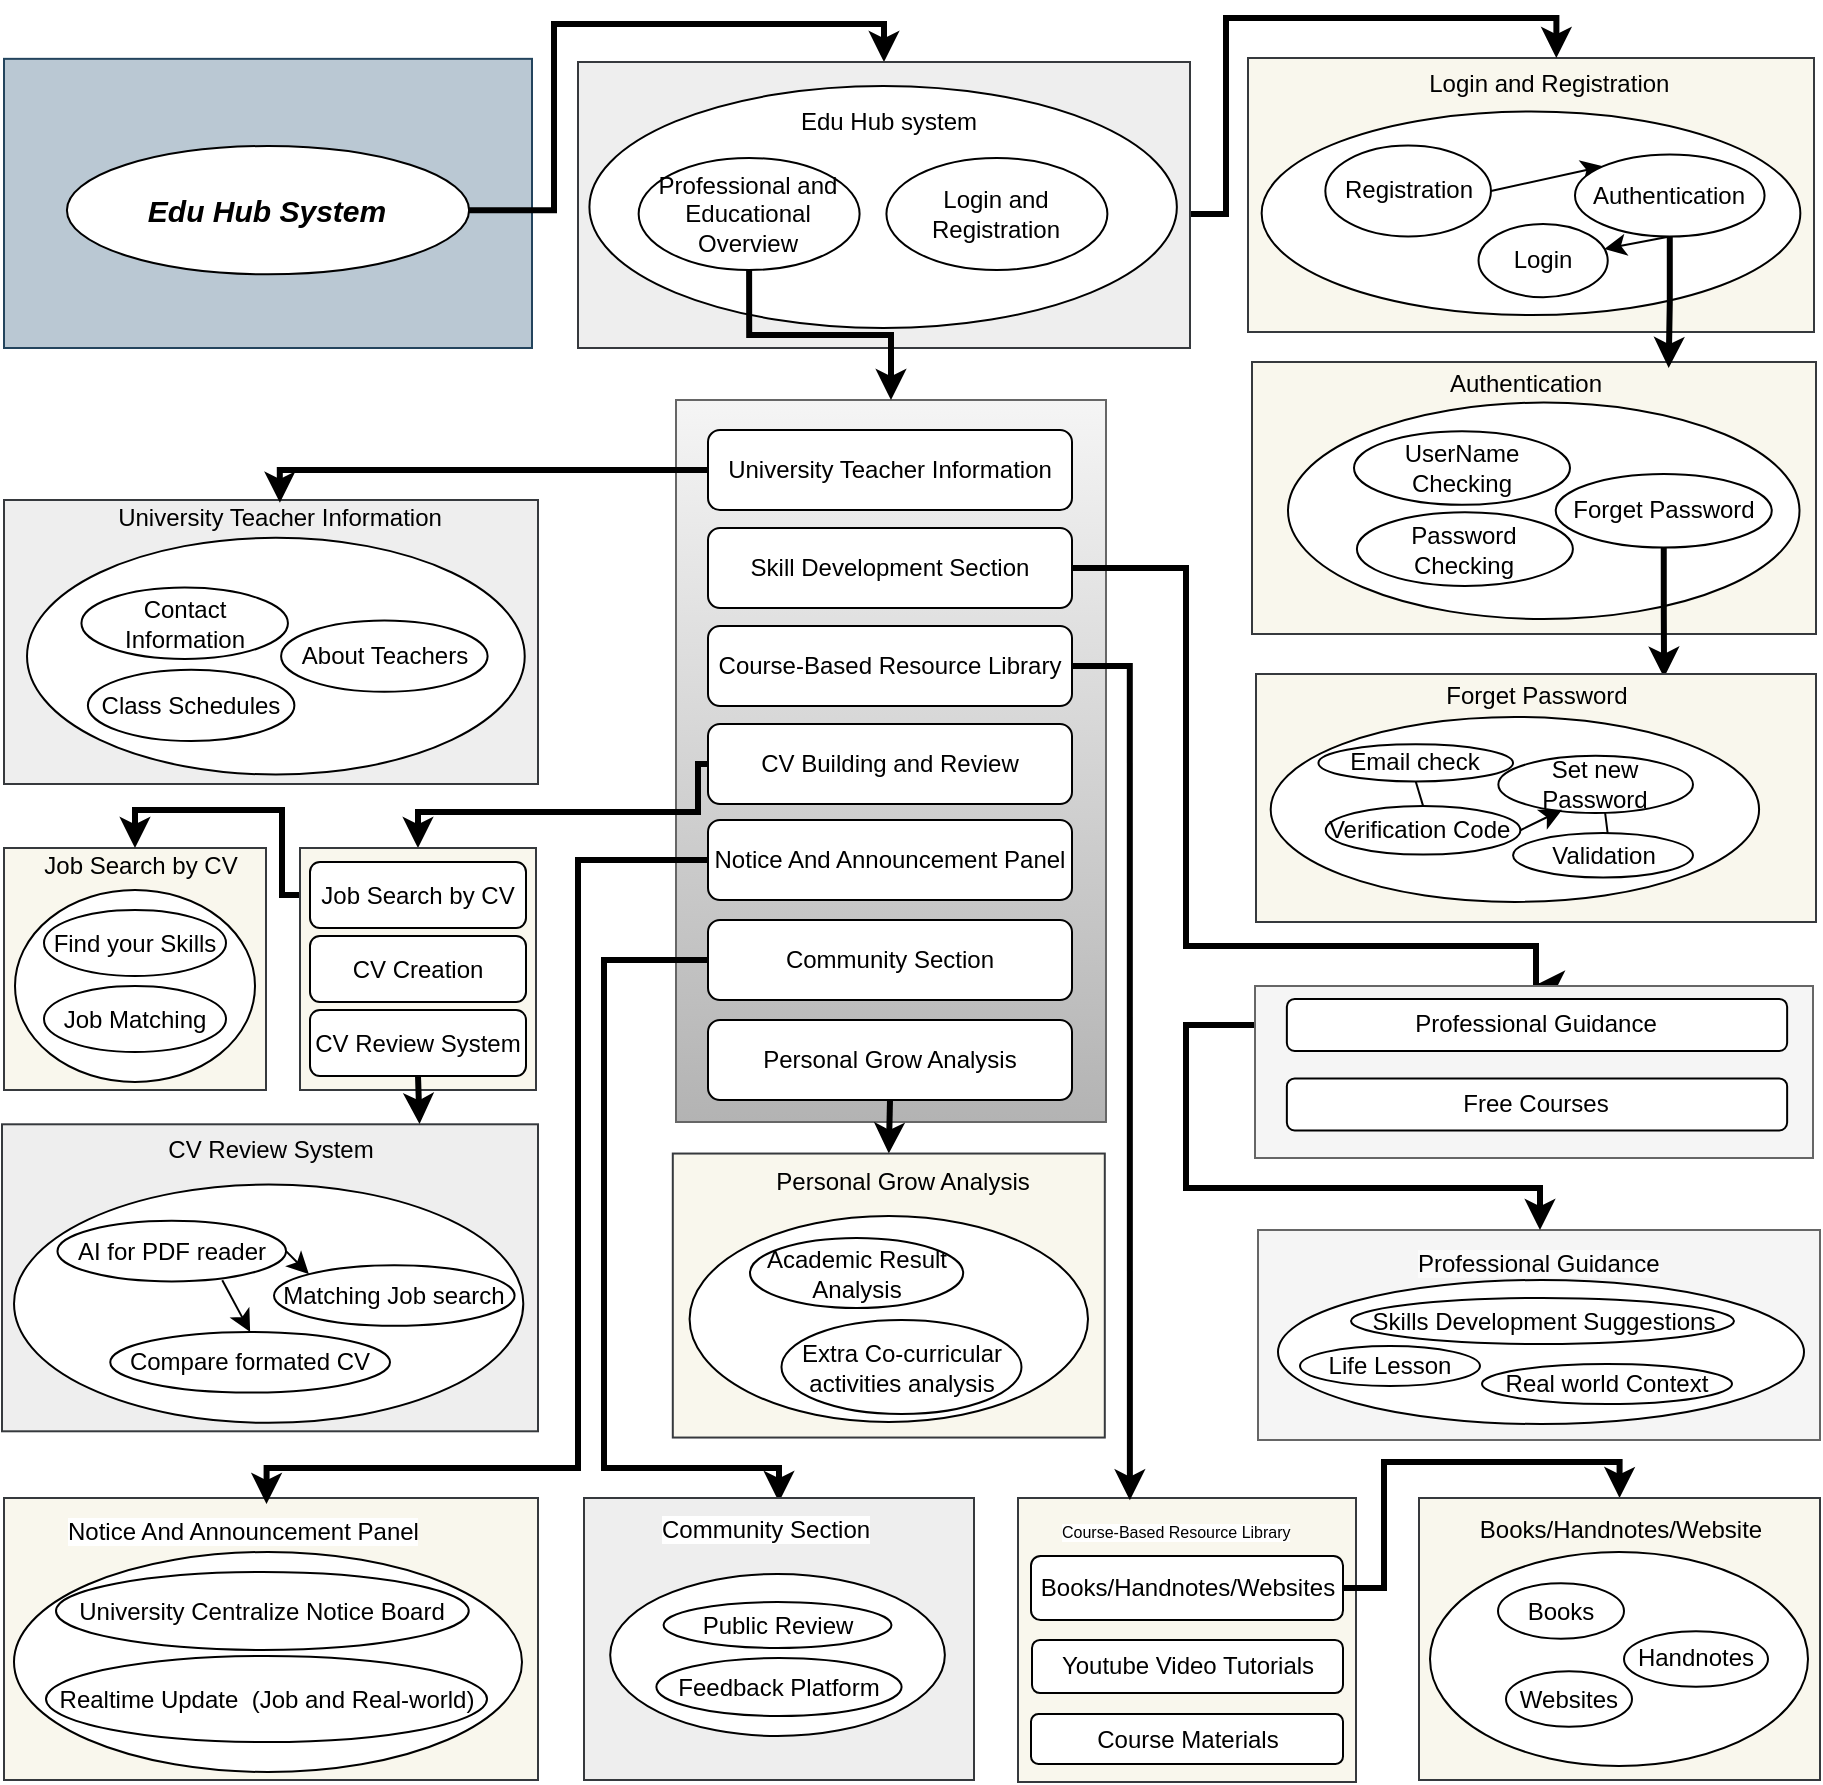 <mxfile version="26.1.0">
  <diagram name="Page-1" id="dIcrA_qB1EK9TaSI5K_2">
    <mxGraphModel dx="2927" dy="2299" grid="0" gridSize="10" guides="1" tooltips="1" connect="1" arrows="1" fold="1" page="1" pageScale="1" pageWidth="827" pageHeight="1169" math="0" shadow="0">
      <root>
        <mxCell id="0" />
        <mxCell id="1" parent="0" />
        <mxCell id="Bnf2NCZyDXiezHd9HjdY-45" value="" style="rounded=0;whiteSpace=wrap;html=1;fillColor=#f9f7ed;strokeColor=#36393d;" parent="1" vertex="1">
          <mxGeometry x="-450" y="494" width="267" height="141" as="geometry" />
        </mxCell>
        <mxCell id="Bnf2NCZyDXiezHd9HjdY-48" value="" style="ellipse;whiteSpace=wrap;html=1;" parent="1" vertex="1">
          <mxGeometry x="-445" y="521" width="254" height="110" as="geometry" />
        </mxCell>
        <mxCell id="Bnf2NCZyDXiezHd9HjdY-14" value="" style="group;fillColor=#eeeeee;strokeColor=#36393d;container=0;" parent="1" vertex="1" connectable="0">
          <mxGeometry x="-450" y="-5" width="267" height="142" as="geometry" />
        </mxCell>
        <mxCell id="UraL1NpnlC7Kskf86XwC-92" value="" style="group;fillColor=#f9f7ed;strokeColor=#36393d;" parent="1" vertex="1" connectable="0">
          <mxGeometry x="174" y="-74" width="282" height="136" as="geometry" />
        </mxCell>
        <mxCell id="UraL1NpnlC7Kskf86XwC-74" value="" style="ellipse;whiteSpace=wrap;html=1;" parent="UraL1NpnlC7Kskf86XwC-92" vertex="1">
          <mxGeometry x="18" y="20.287" width="255.75" height="108.199" as="geometry" />
        </mxCell>
        <mxCell id="UraL1NpnlC7Kskf86XwC-75" value="UserName Checking" style="ellipse;whiteSpace=wrap;html=1;" parent="UraL1NpnlC7Kskf86XwC-92" vertex="1">
          <mxGeometry x="51" y="34.564" width="108" height="36.818" as="geometry" />
        </mxCell>
        <mxCell id="UraL1NpnlC7Kskf86XwC-76" value="Password Checking" style="ellipse;whiteSpace=wrap;html=1;" parent="UraL1NpnlC7Kskf86XwC-92" vertex="1">
          <mxGeometry x="52.448" y="75.138" width="108" height="36.818" as="geometry" />
        </mxCell>
        <mxCell id="ZpZM58pf16F-QtEgvetO-86" style="edgeStyle=orthogonalEdgeStyle;rounded=0;orthogonalLoop=1;jettySize=auto;html=1;exitX=0.5;exitY=1;exitDx=0;exitDy=0;strokeWidth=3;" edge="1" parent="UraL1NpnlC7Kskf86XwC-92" source="UraL1NpnlC7Kskf86XwC-78">
          <mxGeometry relative="1" as="geometry">
            <mxPoint x="206.034" y="157.759" as="targetPoint" />
          </mxGeometry>
        </mxCell>
        <mxCell id="UraL1NpnlC7Kskf86XwC-78" value="Forget Password" style="ellipse;whiteSpace=wrap;html=1;" parent="UraL1NpnlC7Kskf86XwC-92" vertex="1">
          <mxGeometry x="151.875" y="55.978" width="108" height="36.818" as="geometry" />
        </mxCell>
        <mxCell id="UraL1NpnlC7Kskf86XwC-91" value="Authentication" style="text;html=1;align=center;verticalAlign=middle;whiteSpace=wrap;rounded=0;" parent="UraL1NpnlC7Kskf86XwC-92" vertex="1">
          <mxGeometry x="99.75" width="74.25" height="22.541" as="geometry" />
        </mxCell>
        <mxCell id="UraL1NpnlC7Kskf86XwC-93" value="" style="group;fillColor=#f9f7ed;strokeColor=#36393d;container=0;" parent="1" vertex="1" connectable="0">
          <mxGeometry x="176" y="82" width="280" height="124" as="geometry" />
        </mxCell>
        <mxCell id="Bnf2NCZyDXiezHd9HjdY-46" value="University Centralize Notice Board" style="ellipse;whiteSpace=wrap;html=1;" parent="1" vertex="1">
          <mxGeometry x="-424" y="531" width="206.37" height="39" as="geometry" />
        </mxCell>
        <mxCell id="Bnf2NCZyDXiezHd9HjdY-47" value="Realtime Update&amp;nbsp;&amp;nbsp;&lt;span style=&quot;background-color: transparent; color: light-dark(rgb(0, 0, 0), rgb(255, 255, 255));&quot;&gt;(Job and Real-world)&lt;/span&gt;" style="ellipse;whiteSpace=wrap;html=1;" parent="1" vertex="1">
          <mxGeometry x="-429" y="573" width="220.5" height="43" as="geometry" />
        </mxCell>
        <mxCell id="ZpZM58pf16F-QtEgvetO-7" value="" style="group" vertex="1" connectable="0" parent="1">
          <mxGeometry x="-450" y="-241" width="264" height="160" as="geometry" />
        </mxCell>
        <mxCell id="Bnf2NCZyDXiezHd9HjdY-31" value="" style="rounded=0;whiteSpace=wrap;html=1;fillColor=#bac8d3;strokeColor=#23445d;" parent="ZpZM58pf16F-QtEgvetO-7" vertex="1">
          <mxGeometry y="15.422" width="264" height="144.578" as="geometry" />
        </mxCell>
        <mxCell id="Bnf2NCZyDXiezHd9HjdY-32" value="&lt;font style=&quot;font-size: 15px;&quot;&gt;&lt;b&gt;&lt;i&gt;Edu Hub System&lt;/i&gt;&lt;/b&gt;&lt;/font&gt;" style="ellipse;whiteSpace=wrap;html=1;" parent="ZpZM58pf16F-QtEgvetO-7" vertex="1">
          <mxGeometry x="31.458" y="59.0" width="201.084" height="64.16" as="geometry" />
        </mxCell>
        <mxCell id="ZpZM58pf16F-QtEgvetO-23" value="" style="rounded=0;whiteSpace=wrap;html=1;fillColor=#f9f7ed;strokeColor=#36393d;" vertex="1" parent="1">
          <mxGeometry x="-450" y="169" width="131" height="121" as="geometry" />
        </mxCell>
        <mxCell id="ZpZM58pf16F-QtEgvetO-24" value="" style="ellipse;whiteSpace=wrap;html=1;" vertex="1" parent="1">
          <mxGeometry x="-444.5" y="190" width="120" height="96" as="geometry" />
        </mxCell>
        <mxCell id="ZpZM58pf16F-QtEgvetO-25" value="Job Search by CV" style="text;html=1;align=center;verticalAlign=middle;resizable=0;points=[];autosize=1;strokeColor=none;fillColor=none;" vertex="1" parent="1">
          <mxGeometry x="-439.5" y="165" width="115" height="26" as="geometry" />
        </mxCell>
        <mxCell id="ZpZM58pf16F-QtEgvetO-27" style="edgeStyle=orthogonalEdgeStyle;rounded=0;orthogonalLoop=1;jettySize=auto;html=1;exitX=0;exitY=0.5;exitDx=0;exitDy=0;entryX=0.5;entryY=0;entryDx=0;entryDy=0;strokeWidth=3;" edge="1" parent="1" source="UraL1NpnlC7Kskf86XwC-65" target="ZpZM58pf16F-QtEgvetO-23">
          <mxGeometry relative="1" as="geometry">
            <Array as="points">
              <mxPoint x="-311" y="193" />
              <mxPoint x="-311" y="150" />
              <mxPoint x="-384" y="150" />
            </Array>
          </mxGeometry>
        </mxCell>
        <mxCell id="ZpZM58pf16F-QtEgvetO-30" value="Find your Skills" style="ellipse;whiteSpace=wrap;html=1;" vertex="1" parent="1">
          <mxGeometry x="-430" y="200" width="91" height="33" as="geometry" />
        </mxCell>
        <mxCell id="ZpZM58pf16F-QtEgvetO-31" value="Job Matching" style="ellipse;whiteSpace=wrap;html=1;" vertex="1" parent="1">
          <mxGeometry x="-430" y="238" width="91" height="33" as="geometry" />
        </mxCell>
        <mxCell id="ZpZM58pf16F-QtEgvetO-33" value="&lt;span style=&quot;color: rgb(0, 0, 0); font-family: Helvetica; font-size: 12px; font-style: normal; font-variant-ligatures: normal; font-variant-caps: normal; font-weight: 400; letter-spacing: normal; orphans: 2; text-align: center; text-indent: 0px; text-transform: none; widows: 2; word-spacing: 0px; -webkit-text-stroke-width: 0px; white-space: normal; background-color: rgb(255, 255, 255); text-decoration-thickness: initial; text-decoration-style: initial; text-decoration-color: initial; display: inline !important; float: none;&quot;&gt;Notice And Announcement Panel&lt;/span&gt;" style="text;whiteSpace=wrap;html=1;" vertex="1" parent="1">
          <mxGeometry x="-420.246" y="496.998" width="203" height="36" as="geometry" />
        </mxCell>
        <mxCell id="UraL1NpnlC7Kskf86XwC-6" value="" style="rounded=0;whiteSpace=wrap;html=1;fillColor=#f5f5f5;strokeColor=#666666;gradientColor=#b3b3b3;" parent="1" vertex="1">
          <mxGeometry x="-114" y="-55" width="215" height="361" as="geometry" />
        </mxCell>
        <mxCell id="UraL1NpnlC7Kskf86XwC-8" value="University Teacher Information" style="rounded=1;whiteSpace=wrap;html=1;" parent="1" vertex="1">
          <mxGeometry x="-98" y="-40" width="182" height="40" as="geometry" />
        </mxCell>
        <mxCell id="ZpZM58pf16F-QtEgvetO-67" style="edgeStyle=orthogonalEdgeStyle;rounded=0;orthogonalLoop=1;jettySize=auto;html=1;exitX=1;exitY=0.5;exitDx=0;exitDy=0;entryX=0.5;entryY=0;entryDx=0;entryDy=0;strokeWidth=3;" edge="1" parent="1" source="UraL1NpnlC7Kskf86XwC-9" target="Bnf2NCZyDXiezHd9HjdY-34">
          <mxGeometry relative="1" as="geometry">
            <Array as="points">
              <mxPoint x="141" y="29" />
              <mxPoint x="141" y="218" />
              <mxPoint x="316" y="218" />
            </Array>
          </mxGeometry>
        </mxCell>
        <mxCell id="UraL1NpnlC7Kskf86XwC-9" value="Skill Development Section" style="rounded=1;whiteSpace=wrap;html=1;" parent="1" vertex="1">
          <mxGeometry x="-98" y="9" width="182" height="40" as="geometry" />
        </mxCell>
        <mxCell id="UraL1NpnlC7Kskf86XwC-10" value="Course-Based Resource Library" style="rounded=1;whiteSpace=wrap;html=1;" parent="1" vertex="1">
          <mxGeometry x="-98" y="58" width="182" height="40" as="geometry" />
        </mxCell>
        <mxCell id="UraL1NpnlC7Kskf86XwC-11" value="CV Building and Review" style="rounded=1;whiteSpace=wrap;html=1;" parent="1" vertex="1">
          <mxGeometry x="-98" y="107" width="182" height="40" as="geometry" />
        </mxCell>
        <mxCell id="UraL1NpnlC7Kskf86XwC-13" value="Notice And Announcement Panel" style="rounded=1;whiteSpace=wrap;html=1;" parent="1" vertex="1">
          <mxGeometry x="-98" y="155" width="182" height="40" as="geometry" />
        </mxCell>
        <mxCell id="ZpZM58pf16F-QtEgvetO-50" style="edgeStyle=orthogonalEdgeStyle;rounded=0;orthogonalLoop=1;jettySize=auto;html=1;exitX=0.5;exitY=1;exitDx=0;exitDy=0;entryX=0.5;entryY=0;entryDx=0;entryDy=0;strokeWidth=3;" edge="1" parent="1" source="UraL1NpnlC7Kskf86XwC-68" target="Bnf2NCZyDXiezHd9HjdY-51">
          <mxGeometry relative="1" as="geometry" />
        </mxCell>
        <mxCell id="UraL1NpnlC7Kskf86XwC-68" value="Personal Grow Analysis" style="rounded=1;whiteSpace=wrap;html=1;" parent="1" vertex="1">
          <mxGeometry x="-98.0" y="255" width="182" height="40" as="geometry" />
        </mxCell>
        <mxCell id="ZpZM58pf16F-QtEgvetO-46" style="edgeStyle=orthogonalEdgeStyle;rounded=0;orthogonalLoop=1;jettySize=auto;html=1;exitX=0;exitY=0.5;exitDx=0;exitDy=0;entryX=0.5;entryY=0;entryDx=0;entryDy=0;strokeWidth=3;" edge="1" parent="1" source="ZpZM58pf16F-QtEgvetO-36" target="ZpZM58pf16F-QtEgvetO-42">
          <mxGeometry relative="1" as="geometry">
            <Array as="points">
              <mxPoint x="-150" y="225" />
              <mxPoint x="-150" y="479" />
              <mxPoint x="-63" y="479" />
            </Array>
          </mxGeometry>
        </mxCell>
        <mxCell id="ZpZM58pf16F-QtEgvetO-36" value="Community Section" style="rounded=1;whiteSpace=wrap;html=1;" vertex="1" parent="1">
          <mxGeometry x="-98.0" y="205" width="182" height="40" as="geometry" />
        </mxCell>
        <mxCell id="ZpZM58pf16F-QtEgvetO-44" value="" style="group;fillColor=#eeeeee;strokeColor=#36393d;container=0;" vertex="1" connectable="0" parent="1">
          <mxGeometry x="-160" y="494" width="195" height="141" as="geometry" />
        </mxCell>
        <mxCell id="ZpZM58pf16F-QtEgvetO-35" style="edgeStyle=orthogonalEdgeStyle;rounded=0;orthogonalLoop=1;jettySize=auto;html=1;exitX=0;exitY=0.5;exitDx=0;exitDy=0;entryX=0.5;entryY=0;entryDx=0;entryDy=0;strokeWidth=3;" edge="1" parent="1" source="UraL1NpnlC7Kskf86XwC-13" target="ZpZM58pf16F-QtEgvetO-33">
          <mxGeometry relative="1" as="geometry">
            <Array as="points">
              <mxPoint x="-163" y="175" />
              <mxPoint x="-163" y="479" />
              <mxPoint x="-319" y="479" />
            </Array>
          </mxGeometry>
        </mxCell>
        <mxCell id="ZpZM58pf16F-QtEgvetO-18" style="edgeStyle=orthogonalEdgeStyle;rounded=0;orthogonalLoop=1;jettySize=auto;html=1;exitX=0;exitY=0.5;exitDx=0;exitDy=0;entryX=0.5;entryY=0;entryDx=0;entryDy=0;strokeWidth=3;" edge="1" parent="1" source="UraL1NpnlC7Kskf86XwC-11" target="Bnf2NCZyDXiezHd9HjdY-41">
          <mxGeometry relative="1" as="geometry">
            <Array as="points">
              <mxPoint x="-103" y="127" />
              <mxPoint x="-103" y="151" />
              <mxPoint x="-243" y="151" />
            </Array>
          </mxGeometry>
        </mxCell>
        <mxCell id="Bnf2NCZyDXiezHd9HjdY-38" value="" style="rounded=0;whiteSpace=wrap;html=1;fillColor=#f9f7ed;strokeColor=#36393d;" parent="1" vertex="1">
          <mxGeometry x="57" y="494" width="169" height="142" as="geometry" />
        </mxCell>
        <mxCell id="ZpZM58pf16F-QtEgvetO-77" style="edgeStyle=orthogonalEdgeStyle;rounded=0;orthogonalLoop=1;jettySize=auto;html=1;exitX=1;exitY=0.5;exitDx=0;exitDy=0;entryX=0.5;entryY=0;entryDx=0;entryDy=0;strokeWidth=3;" edge="1" parent="1" source="UraL1NpnlC7Kskf86XwC-59" target="ZpZM58pf16F-QtEgvetO-69">
          <mxGeometry relative="1" as="geometry">
            <Array as="points">
              <mxPoint x="240" y="539" />
              <mxPoint x="240" y="476" />
              <mxPoint x="358" y="476" />
            </Array>
          </mxGeometry>
        </mxCell>
        <mxCell id="UraL1NpnlC7Kskf86XwC-59" value="Books/Handnotes/Websites" style="rounded=1;whiteSpace=wrap;html=1;" parent="1" vertex="1">
          <mxGeometry x="63.5" y="523" width="156" height="32" as="geometry" />
        </mxCell>
        <mxCell id="UraL1NpnlC7Kskf86XwC-60" value="Youtube Video Tutorials" style="rounded=1;whiteSpace=wrap;html=1;" parent="1" vertex="1">
          <mxGeometry x="64" y="565" width="155.5" height="26.5" as="geometry" />
        </mxCell>
        <mxCell id="UraL1NpnlC7Kskf86XwC-61" value="Course Materials" style="rounded=1;whiteSpace=wrap;html=1;" parent="1" vertex="1">
          <mxGeometry x="63.5" y="602" width="156" height="25" as="geometry" />
        </mxCell>
        <mxCell id="Bnf2NCZyDXiezHd9HjdY-29" style="edgeStyle=orthogonalEdgeStyle;rounded=0;orthogonalLoop=1;jettySize=auto;html=1;entryX=0.5;entryY=0;entryDx=0;entryDy=0;strokeWidth=3;" parent="1" source="UraL1NpnlC7Kskf86XwC-8" target="Bnf2NCZyDXiezHd9HjdY-18" edge="1">
          <mxGeometry relative="1" as="geometry">
            <Array as="points">
              <mxPoint x="-312" y="-20" />
            </Array>
          </mxGeometry>
        </mxCell>
        <mxCell id="ZpZM58pf16F-QtEgvetO-53" value="&lt;span style=&quot;color: rgb(0, 0, 0); font-family: Helvetica; font-style: normal; font-variant-ligatures: normal; font-variant-caps: normal; font-weight: 400; letter-spacing: normal; orphans: 2; text-align: center; text-indent: 0px; text-transform: none; widows: 2; word-spacing: 0px; -webkit-text-stroke-width: 0px; white-space: normal; background-color: rgb(255, 255, 255); text-decoration-thickness: initial; text-decoration-style: initial; text-decoration-color: initial; float: none; display: inline !important;&quot;&gt;Course-Based Resource Library&lt;/span&gt;" style="text;whiteSpace=wrap;html=1;fontSize=8;" vertex="1" parent="1">
          <mxGeometry x="77" y="500" width="133.5" height="23" as="geometry" />
        </mxCell>
        <mxCell id="ZpZM58pf16F-QtEgvetO-59" style="edgeStyle=orthogonalEdgeStyle;rounded=0;orthogonalLoop=1;jettySize=auto;html=1;exitX=1;exitY=0.5;exitDx=0;exitDy=0;entryX=0.331;entryY=0.008;entryDx=0;entryDy=0;entryPerimeter=0;strokeWidth=3;" edge="1" parent="1" source="UraL1NpnlC7Kskf86XwC-10" target="Bnf2NCZyDXiezHd9HjdY-38">
          <mxGeometry relative="1" as="geometry" />
        </mxCell>
        <mxCell id="ZpZM58pf16F-QtEgvetO-61" value="" style="group;fillColor=#f9f7ed;strokeColor=#36393d;container=0;" vertex="1" connectable="0" parent="1">
          <mxGeometry x="172" y="-226" width="283" height="137" as="geometry" />
        </mxCell>
        <mxCell id="ZpZM58pf16F-QtEgvetO-66" style="edgeStyle=orthogonalEdgeStyle;rounded=0;orthogonalLoop=1;jettySize=auto;html=1;exitX=1;exitY=0.5;exitDx=0;exitDy=0;entryX=0.5;entryY=0;entryDx=0;entryDy=0;strokeWidth=3;" edge="1" parent="1" source="Bnf2NCZyDXiezHd9HjdY-32" target="UraL1NpnlC7Kskf86XwC-1">
          <mxGeometry relative="1" as="geometry">
            <Array as="points">
              <mxPoint x="-175" y="-150" />
              <mxPoint x="-175" y="-243" />
              <mxPoint x="-10" y="-243" />
            </Array>
          </mxGeometry>
        </mxCell>
        <mxCell id="ZpZM58pf16F-QtEgvetO-68" value="" style="rounded=0;whiteSpace=wrap;html=1;fillColor=#f5f5f5;strokeColor=#666666;fontColor=#333333;" vertex="1" parent="1">
          <mxGeometry x="177" y="360" width="281" height="105" as="geometry" />
        </mxCell>
        <mxCell id="ZpZM58pf16F-QtEgvetO-69" value="" style="rounded=0;whiteSpace=wrap;html=1;fillColor=#f9f7ed;strokeColor=#36393d;" vertex="1" parent="1">
          <mxGeometry x="257.5" y="494" width="200.5" height="141" as="geometry" />
        </mxCell>
        <mxCell id="ZpZM58pf16F-QtEgvetO-70" value="" style="ellipse;whiteSpace=wrap;html=1;" vertex="1" parent="1">
          <mxGeometry x="263" y="521" width="189" height="107" as="geometry" />
        </mxCell>
        <mxCell id="ZpZM58pf16F-QtEgvetO-72" value="" style="ellipse;whiteSpace=wrap;html=1;" vertex="1" parent="1">
          <mxGeometry x="187" y="385" width="263" height="72" as="geometry" />
        </mxCell>
        <mxCell id="ZpZM58pf16F-QtEgvetO-73" value="Books/Handnotes/Website" style="text;html=1;align=center;verticalAlign=middle;resizable=0;points=[];autosize=1;strokeColor=none;fillColor=none;" vertex="1" parent="1">
          <mxGeometry x="278" y="497" width="159" height="26" as="geometry" />
        </mxCell>
        <mxCell id="ZpZM58pf16F-QtEgvetO-74" value="Books" style="ellipse;whiteSpace=wrap;html=1;" vertex="1" parent="1">
          <mxGeometry x="297" y="536.63" width="63" height="27.75" as="geometry" />
        </mxCell>
        <mxCell id="ZpZM58pf16F-QtEgvetO-75" value="Handnotes" style="ellipse;whiteSpace=wrap;html=1;" vertex="1" parent="1">
          <mxGeometry x="360" y="560.62" width="72" height="27.75" as="geometry" />
        </mxCell>
        <mxCell id="ZpZM58pf16F-QtEgvetO-76" value="Websites" style="ellipse;whiteSpace=wrap;html=1;" vertex="1" parent="1">
          <mxGeometry x="301" y="580.63" width="63" height="27.75" as="geometry" />
        </mxCell>
        <mxCell id="ZpZM58pf16F-QtEgvetO-79" style="edgeStyle=orthogonalEdgeStyle;rounded=0;orthogonalLoop=1;jettySize=auto;html=1;exitX=0;exitY=0.5;exitDx=0;exitDy=0;strokeWidth=3;" edge="1" parent="1" source="UraL1NpnlC7Kskf86XwC-51" target="ZpZM58pf16F-QtEgvetO-68">
          <mxGeometry relative="1" as="geometry">
            <Array as="points">
              <mxPoint x="141" y="258" />
              <mxPoint x="141" y="339" />
              <mxPoint x="318" y="339" />
            </Array>
          </mxGeometry>
        </mxCell>
        <mxCell id="ZpZM58pf16F-QtEgvetO-81" value="&lt;span style=&quot;color: rgb(0, 0, 0); font-family: Helvetica; font-size: 12px; font-style: normal; font-variant-ligatures: normal; font-variant-caps: normal; font-weight: 400; letter-spacing: normal; orphans: 2; text-align: center; text-indent: 0px; text-transform: none; widows: 2; word-spacing: 0px; -webkit-text-stroke-width: 0px; white-space: normal; background-color: rgb(251, 251, 251); text-decoration-thickness: initial; text-decoration-style: initial; text-decoration-color: initial; display: inline !important; float: none;&quot;&gt;Professional Guidance&lt;/span&gt;" style="text;whiteSpace=wrap;html=1;" vertex="1" parent="1">
          <mxGeometry x="254.59" y="363" width="127.83" height="11" as="geometry" />
        </mxCell>
        <mxCell id="ZpZM58pf16F-QtEgvetO-82" value="Skills Development Suggestions" style="ellipse;whiteSpace=wrap;html=1;" vertex="1" parent="1">
          <mxGeometry x="223.5" y="394" width="191.5" height="23" as="geometry" />
        </mxCell>
        <mxCell id="ZpZM58pf16F-QtEgvetO-83" value="Life Lesson" style="ellipse;whiteSpace=wrap;html=1;" vertex="1" parent="1">
          <mxGeometry x="198" y="418" width="90" height="20" as="geometry" />
        </mxCell>
        <mxCell id="ZpZM58pf16F-QtEgvetO-84" value="Real world Context" style="ellipse;whiteSpace=wrap;html=1;" vertex="1" parent="1">
          <mxGeometry x="289" y="427" width="125" height="20" as="geometry" />
        </mxCell>
        <mxCell id="UraL1NpnlC7Kskf86XwC-81" value="" style="ellipse;whiteSpace=wrap;html=1;" parent="1" vertex="1">
          <mxGeometry x="183.344" y="103.503" width="244.197" height="92.462" as="geometry" />
        </mxCell>
        <mxCell id="UraL1NpnlC7Kskf86XwC-82" value="Email check" style="ellipse;whiteSpace=wrap;html=1;" parent="1" vertex="1">
          <mxGeometry x="207.213" y="117.121" width="97.311" height="18.636" as="geometry" />
        </mxCell>
        <mxCell id="UraL1NpnlC7Kskf86XwC-83" value="Verification Code&amp;nbsp;" style="ellipse;whiteSpace=wrap;html=1;" parent="1" vertex="1">
          <mxGeometry x="210.885" y="147.942" width="97.311" height="24.37" as="geometry" />
        </mxCell>
        <mxCell id="UraL1NpnlC7Kskf86XwC-84" value="Set new Password" style="ellipse;whiteSpace=wrap;html=1;" parent="1" vertex="1">
          <mxGeometry x="297.18" y="122.855" width="97.311" height="28.671" as="geometry" />
        </mxCell>
        <mxCell id="UraL1NpnlC7Kskf86XwC-85" value="Validation" style="ellipse;whiteSpace=wrap;html=1;" parent="1" vertex="1">
          <mxGeometry x="304.525" y="161.561" width="89.967" height="22.22" as="geometry" />
        </mxCell>
        <mxCell id="UraL1NpnlC7Kskf86XwC-86" value="" style="endArrow=none;html=1;rounded=0;fontSize=12;startSize=8;endSize=8;curved=1;exitX=0.5;exitY=0;exitDx=0;exitDy=0;entryX=0.5;entryY=1;entryDx=0;entryDy=0;" parent="1" source="UraL1NpnlC7Kskf86XwC-83" target="UraL1NpnlC7Kskf86XwC-82" edge="1">
          <mxGeometry width="50" height="50" relative="1" as="geometry">
            <mxPoint x="261.377" y="140.058" as="sourcePoint" />
            <mxPoint x="307.279" y="104.22" as="targetPoint" />
          </mxGeometry>
        </mxCell>
        <mxCell id="UraL1NpnlC7Kskf86XwC-88" value="" style="endArrow=classic;html=1;rounded=0;fontSize=12;startSize=8;endSize=8;curved=1;exitX=1;exitY=0.5;exitDx=0;exitDy=0;entryX=0.327;entryY=0.944;entryDx=0;entryDy=0;entryPerimeter=0;" parent="1" source="UraL1NpnlC7Kskf86XwC-83" target="UraL1NpnlC7Kskf86XwC-84" edge="1">
          <mxGeometry width="50" height="50" relative="1" as="geometry">
            <mxPoint x="373.377" y="208.15" as="sourcePoint" />
            <mxPoint x="325.639" y="147.942" as="targetPoint" />
          </mxGeometry>
        </mxCell>
        <mxCell id="UraL1NpnlC7Kskf86XwC-89" value="" style="endArrow=none;html=1;rounded=0;fontSize=12;startSize=8;endSize=8;curved=1;entryX=0.548;entryY=0.986;entryDx=0;entryDy=0;entryPerimeter=0;exitX=0.526;exitY=0.012;exitDx=0;exitDy=0;exitPerimeter=0;" parent="1" source="UraL1NpnlC7Kskf86XwC-85" target="UraL1NpnlC7Kskf86XwC-84" edge="1">
          <mxGeometry width="50" height="50" relative="1" as="geometry">
            <mxPoint x="261.377" y="146.509" as="sourcePoint" />
            <mxPoint x="307.279" y="110.671" as="targetPoint" />
          </mxGeometry>
        </mxCell>
        <mxCell id="UraL1NpnlC7Kskf86XwC-90" value="Forget Password" style="text;html=1;align=center;verticalAlign=middle;whiteSpace=wrap;rounded=0;" parent="1" vertex="1">
          <mxGeometry x="262.65" y="82" width="106.69" height="21.503" as="geometry" />
        </mxCell>
        <mxCell id="UraL1NpnlC7Kskf86XwC-31" value="" style="ellipse;whiteSpace=wrap;html=1;" parent="1" vertex="1">
          <mxGeometry x="178.825" y="-199.225" width="269.35" height="101.746" as="geometry" />
        </mxCell>
        <mxCell id="UraL1NpnlC7Kskf86XwC-32" value="Login" style="ellipse;whiteSpace=wrap;html=1;" parent="1" vertex="1">
          <mxGeometry x="287.266" y="-142.997" width="64.608" height="36.593" as="geometry" />
        </mxCell>
        <mxCell id="UraL1NpnlC7Kskf86XwC-38" style="edgeStyle=none;curved=1;rounded=0;orthogonalLoop=1;jettySize=auto;html=1;exitX=1;exitY=0.5;exitDx=0;exitDy=0;entryX=0;entryY=0;entryDx=0;entryDy=0;fontSize=12;startSize=8;endSize=8;" parent="1" source="UraL1NpnlC7Kskf86XwC-33" target="UraL1NpnlC7Kskf86XwC-34" edge="1">
          <mxGeometry relative="1" as="geometry" />
        </mxCell>
        <mxCell id="UraL1NpnlC7Kskf86XwC-33" value="Registration" style="ellipse;whiteSpace=wrap;html=1;" parent="1" vertex="1">
          <mxGeometry x="210.674" y="-182.267" width="82.807" height="45.518" as="geometry" />
        </mxCell>
        <mxCell id="UraL1NpnlC7Kskf86XwC-39" style="edgeStyle=none;curved=1;rounded=0;orthogonalLoop=1;jettySize=auto;html=1;exitX=0.5;exitY=1;exitDx=0;exitDy=0;fontSize=12;startSize=8;endSize=8;" parent="1" source="UraL1NpnlC7Kskf86XwC-34" target="UraL1NpnlC7Kskf86XwC-32" edge="1">
          <mxGeometry relative="1" as="geometry" />
        </mxCell>
        <mxCell id="ZpZM58pf16F-QtEgvetO-85" style="edgeStyle=orthogonalEdgeStyle;rounded=0;orthogonalLoop=1;jettySize=auto;html=1;exitX=0.5;exitY=1;exitDx=0;exitDy=0;strokeWidth=3;" edge="1" parent="1" source="UraL1NpnlC7Kskf86XwC-34">
          <mxGeometry relative="1" as="geometry">
            <mxPoint x="382.333" y="-71.014" as="targetPoint" />
          </mxGeometry>
        </mxCell>
        <mxCell id="UraL1NpnlC7Kskf86XwC-34" value="Authentication" style="ellipse;whiteSpace=wrap;html=1;" parent="1" vertex="1">
          <mxGeometry x="335.494" y="-177.805" width="94.791" height="41.055" as="geometry" />
        </mxCell>
        <mxCell id="UraL1NpnlC7Kskf86XwC-47" value="Login and Registration&amp;nbsp;&amp;nbsp;" style="text;html=1;align=center;verticalAlign=middle;whiteSpace=wrap;rounded=0;" parent="1" vertex="1">
          <mxGeometry x="254.35" y="-226" width="143.65" height="26.78" as="geometry" />
        </mxCell>
        <mxCell id="ZpZM58pf16F-QtEgvetO-87" style="edgeStyle=orthogonalEdgeStyle;rounded=0;orthogonalLoop=1;jettySize=auto;html=1;exitX=1;exitY=0.5;exitDx=0;exitDy=0;entryX=0.5;entryY=0;entryDx=0;entryDy=0;strokeWidth=3;" edge="1" parent="1" source="Bnf2NCZyDXiezHd9HjdY-6" target="UraL1NpnlC7Kskf86XwC-47">
          <mxGeometry relative="1" as="geometry">
            <Array as="points">
              <mxPoint x="161" y="-148" />
              <mxPoint x="161" y="-246" />
              <mxPoint x="326" y="-246" />
            </Array>
          </mxGeometry>
        </mxCell>
        <mxCell id="Bnf2NCZyDXiezHd9HjdY-34" value="" style="rounded=0;whiteSpace=wrap;html=1;fillColor=#f5f5f5;strokeColor=#666666;fontColor=#333333;" parent="1" vertex="1">
          <mxGeometry x="175.5" y="238" width="279" height="86" as="geometry" />
        </mxCell>
        <mxCell id="UraL1NpnlC7Kskf86XwC-51" value="Professional Guidance" style="rounded=1;whiteSpace=wrap;html=1;" parent="1" vertex="1">
          <mxGeometry x="191.431" y="244.491" width="250.138" height="25.962" as="geometry" />
        </mxCell>
        <mxCell id="UraL1NpnlC7Kskf86XwC-52" value="Free Courses" style="rounded=1;whiteSpace=wrap;html=1;" parent="1" vertex="1">
          <mxGeometry x="191.431" y="284.245" width="250.138" height="25.962" as="geometry" />
        </mxCell>
        <mxCell id="Bnf2NCZyDXiezHd9HjdY-41" value="" style="rounded=0;whiteSpace=wrap;html=1;fillColor=#f9f7ed;strokeColor=#36393d;" parent="1" vertex="1">
          <mxGeometry x="-302" y="169" width="118" height="121" as="geometry" />
        </mxCell>
        <mxCell id="UraL1NpnlC7Kskf86XwC-65" value="Job Search by CV" style="rounded=1;whiteSpace=wrap;html=1;" parent="1" vertex="1">
          <mxGeometry x="-297" y="176" width="108" height="33" as="geometry" />
        </mxCell>
        <mxCell id="UraL1NpnlC7Kskf86XwC-66" value="CV Creation" style="rounded=1;whiteSpace=wrap;html=1;" parent="1" vertex="1">
          <mxGeometry x="-297" y="213" width="108" height="33" as="geometry" />
        </mxCell>
        <mxCell id="UraL1NpnlC7Kskf86XwC-67" value="CV Review System" style="rounded=1;whiteSpace=wrap;html=1;" parent="1" vertex="1">
          <mxGeometry x="-297" y="250" width="108" height="33" as="geometry" />
        </mxCell>
        <mxCell id="Bnf2NCZyDXiezHd9HjdY-23" value="" style="group" parent="1" vertex="1" connectable="0">
          <mxGeometry x="-438.489" y="-3.669" width="248.85" height="135.946" as="geometry" />
        </mxCell>
        <mxCell id="Bnf2NCZyDXiezHd9HjdY-17" value="" style="ellipse;whiteSpace=wrap;html=1;container=0;" parent="Bnf2NCZyDXiezHd9HjdY-23" vertex="1">
          <mxGeometry y="17.585" width="248.85" height="118.361" as="geometry" />
        </mxCell>
        <mxCell id="Bnf2NCZyDXiezHd9HjdY-18" value="University Teacher Information" style="text;html=1;align=center;verticalAlign=middle;whiteSpace=wrap;rounded=0;container=0;" parent="Bnf2NCZyDXiezHd9HjdY-23" vertex="1">
          <mxGeometry x="38.199" width="176.45" height="16.216" as="geometry" />
        </mxCell>
        <mxCell id="Bnf2NCZyDXiezHd9HjdY-19" value="Contact Information" style="ellipse;whiteSpace=wrap;html=1;container=0;" parent="Bnf2NCZyDXiezHd9HjdY-23" vertex="1">
          <mxGeometry x="27.208" y="42.447" width="103.251" height="35.67" as="geometry" />
        </mxCell>
        <mxCell id="Bnf2NCZyDXiezHd9HjdY-20" value="About Teachers" style="ellipse;whiteSpace=wrap;html=1;container=0;" parent="Bnf2NCZyDXiezHd9HjdY-23" vertex="1">
          <mxGeometry x="127.039" y="58.931" width="103.251" height="35.67" as="geometry" />
        </mxCell>
        <mxCell id="Bnf2NCZyDXiezHd9HjdY-21" value="Class Schedules" style="ellipse;whiteSpace=wrap;html=1;container=0;" parent="Bnf2NCZyDXiezHd9HjdY-23" vertex="1">
          <mxGeometry x="30.434" y="83.522" width="103.251" height="35.67" as="geometry" />
        </mxCell>
        <mxCell id="ZpZM58pf16F-QtEgvetO-39" value="" style="ellipse;whiteSpace=wrap;html=1;" vertex="1" parent="1">
          <mxGeometry x="-146.9" y="532" width="167.33" height="81" as="geometry" />
        </mxCell>
        <mxCell id="ZpZM58pf16F-QtEgvetO-40" value="Public Review" style="ellipse;whiteSpace=wrap;html=1;" vertex="1" parent="1">
          <mxGeometry x="-120.21" y="546" width="113.94" height="23" as="geometry" />
        </mxCell>
        <mxCell id="ZpZM58pf16F-QtEgvetO-41" value="Feedback Platform" style="ellipse;whiteSpace=wrap;html=1;" vertex="1" parent="1">
          <mxGeometry x="-123.81" y="574" width="122.61" height="29" as="geometry" />
        </mxCell>
        <mxCell id="ZpZM58pf16F-QtEgvetO-42" value="&lt;span style=&quot;color: rgb(0, 0, 0); font-family: Helvetica; font-size: 12px; font-style: normal; font-variant-ligatures: normal; font-variant-caps: normal; font-weight: 400; letter-spacing: normal; orphans: 2; text-align: center; text-indent: 0px; text-transform: none; widows: 2; word-spacing: 0px; -webkit-text-stroke-width: 0px; white-space: normal; background-color: rgb(255, 255, 255); text-decoration-thickness: initial; text-decoration-style: initial; text-decoration-color: initial; float: none; display: inline !important;&quot;&gt;Community Section&lt;/span&gt;" style="text;whiteSpace=wrap;html=1;" vertex="1" parent="1">
          <mxGeometry x="-123.05" y="496" width="121.1" height="36" as="geometry" />
        </mxCell>
        <mxCell id="UraL1NpnlC7Kskf86XwC-106" value="" style="rounded=0;whiteSpace=wrap;html=1;fillColor=#eeeeee;strokeColor=#36393d;" parent="1" vertex="1">
          <mxGeometry x="-451" y="307.15" width="268" height="153.5" as="geometry" />
        </mxCell>
        <mxCell id="UraL1NpnlC7Kskf86XwC-108" value="" style="ellipse;whiteSpace=wrap;html=1;" parent="1" vertex="1">
          <mxGeometry x="-444.985" y="337.257" width="254.633" height="119.164" as="geometry" />
        </mxCell>
        <mxCell id="UraL1NpnlC7Kskf86XwC-112" style="edgeStyle=none;curved=1;rounded=0;orthogonalLoop=1;jettySize=auto;html=1;exitX=1;exitY=0.5;exitDx=0;exitDy=0;entryX=0;entryY=0;entryDx=0;entryDy=0;fontSize=12;startSize=8;endSize=8;" parent="1" source="UraL1NpnlC7Kskf86XwC-109" target="UraL1NpnlC7Kskf86XwC-111" edge="1">
          <mxGeometry relative="1" as="geometry" />
        </mxCell>
        <mxCell id="UraL1NpnlC7Kskf86XwC-113" style="edgeStyle=none;curved=1;rounded=0;orthogonalLoop=1;jettySize=auto;html=1;exitX=0.721;exitY=0.981;exitDx=0;exitDy=0;entryX=0.5;entryY=0;entryDx=0;entryDy=0;fontSize=12;startSize=8;endSize=8;exitPerimeter=0;" parent="1" source="UraL1NpnlC7Kskf86XwC-109" target="UraL1NpnlC7Kskf86XwC-110" edge="1">
          <mxGeometry relative="1" as="geometry" />
        </mxCell>
        <mxCell id="UraL1NpnlC7Kskf86XwC-109" value="AI for PDF reader" style="ellipse;whiteSpace=wrap;html=1;" parent="1" vertex="1">
          <mxGeometry x="-423.264" y="355.434" width="114.284" height="30.296" as="geometry" />
        </mxCell>
        <mxCell id="UraL1NpnlC7Kskf86XwC-110" value="Compare formated CV" style="ellipse;whiteSpace=wrap;html=1;" parent="1" vertex="1">
          <mxGeometry x="-396.87" y="410.977" width="139.87" height="30.296" as="geometry" />
        </mxCell>
        <mxCell id="UraL1NpnlC7Kskf86XwC-111" value="Matching Job search" style="ellipse;whiteSpace=wrap;html=1;" parent="1" vertex="1">
          <mxGeometry x="-315" y="377.622" width="120.3" height="30.296" as="geometry" />
        </mxCell>
        <mxCell id="ZpZM58pf16F-QtEgvetO-20" value="CV Review System" style="text;html=1;align=center;verticalAlign=middle;resizable=0;points=[];autosize=1;strokeColor=none;fillColor=none;" vertex="1" parent="1">
          <mxGeometry x="-377.5" y="307.146" width="121" height="26" as="geometry" />
        </mxCell>
        <mxCell id="ZpZM58pf16F-QtEgvetO-22" style="edgeStyle=orthogonalEdgeStyle;rounded=0;orthogonalLoop=1;jettySize=auto;html=1;exitX=0.5;exitY=1;exitDx=0;exitDy=0;entryX=0.779;entryY=-0.001;entryDx=0;entryDy=0;entryPerimeter=0;strokeWidth=3;" edge="1" parent="1" source="UraL1NpnlC7Kskf86XwC-67" target="UraL1NpnlC7Kskf86XwC-106">
          <mxGeometry relative="1" as="geometry" />
        </mxCell>
        <mxCell id="Bnf2NCZyDXiezHd9HjdY-51" value="" style="rounded=0;whiteSpace=wrap;html=1;fillColor=#f9f7ed;strokeColor=#36393d;" parent="1" vertex="1">
          <mxGeometry x="-115.6" y="321.77" width="216" height="142" as="geometry" />
        </mxCell>
        <mxCell id="Bnf2NCZyDXiezHd9HjdY-52" value="" style="ellipse;whiteSpace=wrap;html=1;" parent="1" vertex="1">
          <mxGeometry x="-107.21" y="353" width="199.21" height="103" as="geometry" />
        </mxCell>
        <mxCell id="Bnf2NCZyDXiezHd9HjdY-53" value="Academic Result Analysis" style="ellipse;whiteSpace=wrap;html=1;" parent="1" vertex="1">
          <mxGeometry x="-77" y="364" width="106.59" height="35" as="geometry" />
        </mxCell>
        <mxCell id="Bnf2NCZyDXiezHd9HjdY-54" value="Extra Co-curricular activities analysis" style="ellipse;whiteSpace=wrap;html=1;" parent="1" vertex="1">
          <mxGeometry x="-61.26" y="405" width="120" height="47" as="geometry" />
        </mxCell>
        <mxCell id="Bnf2NCZyDXiezHd9HjdY-55" value="Personal Grow Analysis" style="text;html=1;align=center;verticalAlign=middle;resizable=0;points=[];autosize=1;strokeColor=none;fillColor=none;" parent="1" vertex="1">
          <mxGeometry x="-73.76" y="323" width="145" height="26" as="geometry" />
        </mxCell>
        <mxCell id="UraL1NpnlC7Kskf86XwC-1" value="" style="rounded=0;whiteSpace=wrap;html=1;fillColor=#eeeeee;strokeColor=#36393d;" parent="1" vertex="1">
          <mxGeometry x="-163" y="-224" width="306" height="143" as="geometry" />
        </mxCell>
        <mxCell id="Bnf2NCZyDXiezHd9HjdY-8" value="" style="ellipse;whiteSpace=wrap;html=1;" parent="1" vertex="1">
          <mxGeometry x="-157.29" y="-212" width="293.723" height="121" as="geometry" />
        </mxCell>
        <mxCell id="UraL1NpnlC7Kskf86XwC-2" value="Professional and Educational Overview" style="ellipse;whiteSpace=wrap;html=1;" parent="1" vertex="1">
          <mxGeometry x="-132.675" y="-176" width="110.471" height="56" as="geometry" />
        </mxCell>
        <mxCell id="UraL1NpnlC7Kskf86XwC-3" style="edgeStyle=none;curved=1;rounded=0;orthogonalLoop=1;jettySize=auto;html=1;exitX=1;exitY=1;exitDx=0;exitDy=0;fontSize=12;startSize=8;endSize=8;" parent="1" source="UraL1NpnlC7Kskf86XwC-1" target="UraL1NpnlC7Kskf86XwC-1" edge="1">
          <mxGeometry relative="1" as="geometry" />
        </mxCell>
        <mxCell id="Bnf2NCZyDXiezHd9HjdY-6" value="Login and Registration" style="ellipse;whiteSpace=wrap;html=1;" parent="1" vertex="1">
          <mxGeometry x="-8.774" y="-176" width="110.471" height="56" as="geometry" />
        </mxCell>
        <mxCell id="Bnf2NCZyDXiezHd9HjdY-30" value="Edu Hub system" style="text;html=1;align=center;verticalAlign=middle;resizable=0;points=[];autosize=1;strokeColor=none;fillColor=none;" parent="1" vertex="1">
          <mxGeometry x="-60.76" y="-207" width="106" height="26" as="geometry" />
        </mxCell>
        <mxCell id="ZpZM58pf16F-QtEgvetO-1" style="edgeStyle=orthogonalEdgeStyle;rounded=0;orthogonalLoop=1;jettySize=auto;html=1;exitX=0.5;exitY=1;exitDx=0;exitDy=0;entryX=0.5;entryY=0;entryDx=0;entryDy=0;strokeWidth=3;" edge="1" parent="1" source="UraL1NpnlC7Kskf86XwC-2" target="UraL1NpnlC7Kskf86XwC-6">
          <mxGeometry relative="1" as="geometry" />
        </mxCell>
      </root>
    </mxGraphModel>
  </diagram>
</mxfile>
